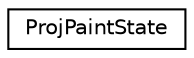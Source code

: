 digraph G
{
  edge [fontname="Helvetica",fontsize="10",labelfontname="Helvetica",labelfontsize="10"];
  node [fontname="Helvetica",fontsize="10",shape=record];
  rankdir=LR;
  Node1 [label="ProjPaintState",height=0.2,width=0.4,color="black", fillcolor="white", style="filled",URL="$d0/d4c/structProjPaintState.html"];
}
